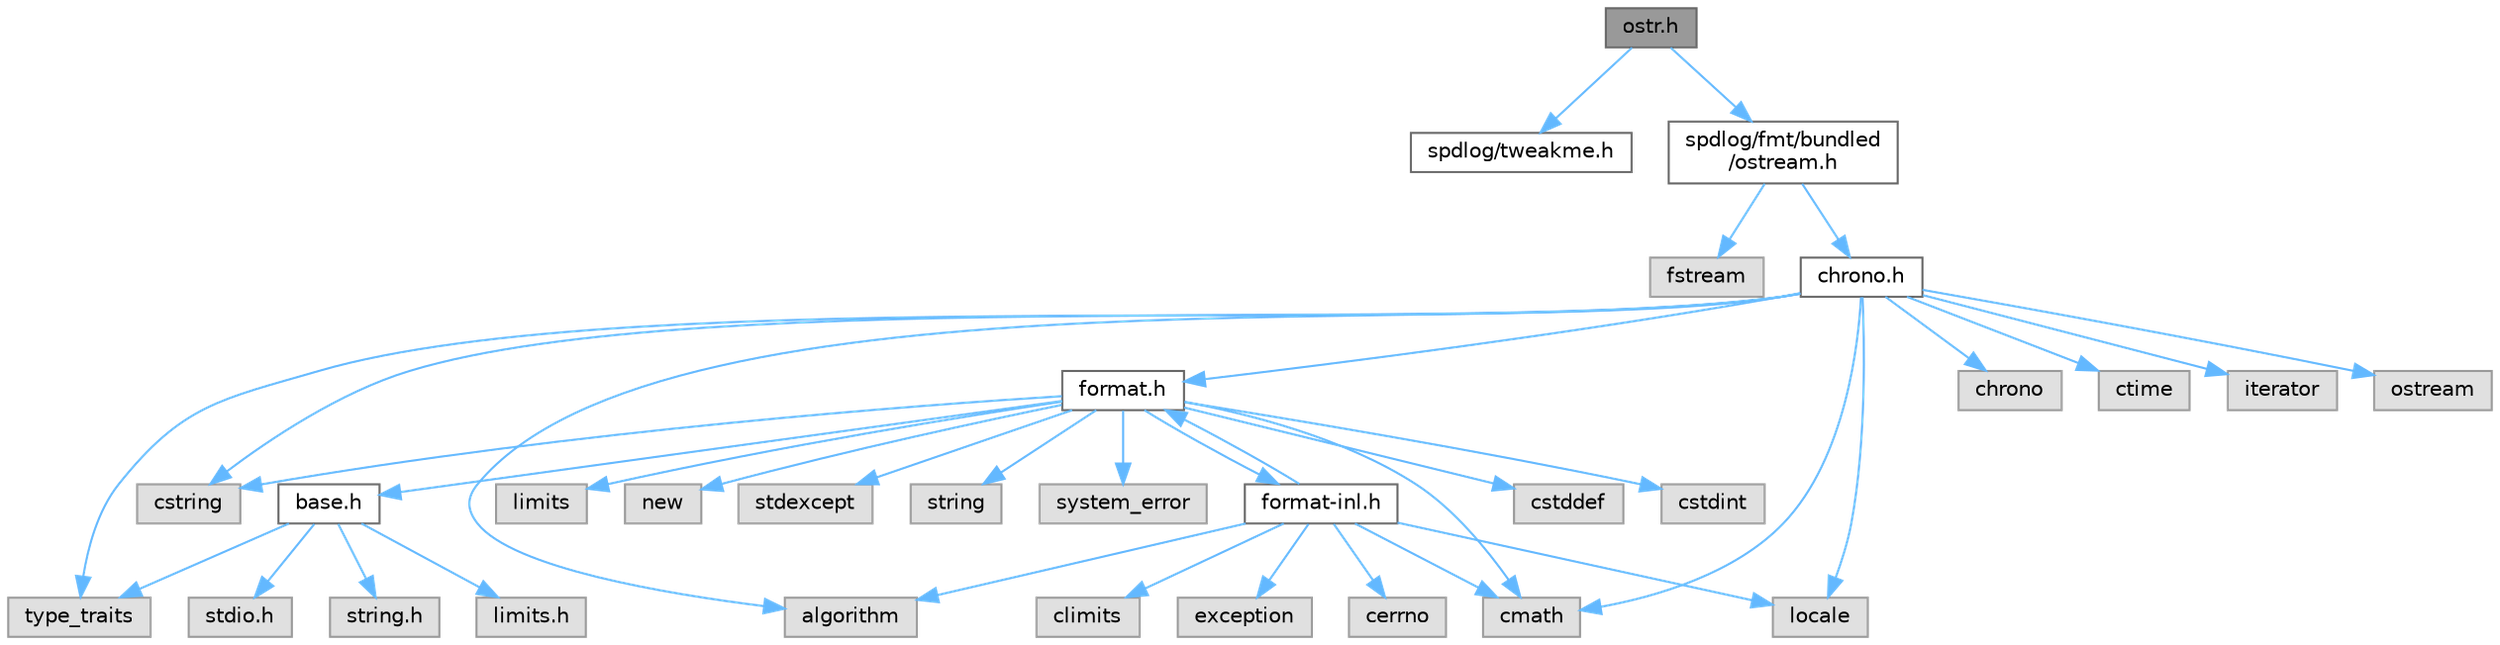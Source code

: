digraph "ostr.h"
{
 // LATEX_PDF_SIZE
  bgcolor="transparent";
  edge [fontname=Helvetica,fontsize=10,labelfontname=Helvetica,labelfontsize=10];
  node [fontname=Helvetica,fontsize=10,shape=box,height=0.2,width=0.4];
  Node1 [id="Node000001",label="ostr.h",height=0.2,width=0.4,color="gray40", fillcolor="grey60", style="filled", fontcolor="black",tooltip=" "];
  Node1 -> Node2 [id="edge1_Node000001_Node000002",color="steelblue1",style="solid",tooltip=" "];
  Node2 [id="Node000002",label="spdlog/tweakme.h",height=0.2,width=0.4,color="grey40", fillcolor="white", style="filled",URL="$tweakme_8h.html",tooltip=" "];
  Node1 -> Node3 [id="edge2_Node000001_Node000003",color="steelblue1",style="solid",tooltip=" "];
  Node3 [id="Node000003",label="spdlog/fmt/bundled\l/ostream.h",height=0.2,width=0.4,color="grey40", fillcolor="white", style="filled",URL="$ostream_8h.html",tooltip=" "];
  Node3 -> Node4 [id="edge3_Node000003_Node000004",color="steelblue1",style="solid",tooltip=" "];
  Node4 [id="Node000004",label="fstream",height=0.2,width=0.4,color="grey60", fillcolor="#E0E0E0", style="filled",tooltip=" "];
  Node3 -> Node5 [id="edge4_Node000003_Node000005",color="steelblue1",style="solid",tooltip=" "];
  Node5 [id="Node000005",label="chrono.h",height=0.2,width=0.4,color="grey40", fillcolor="white", style="filled",URL="$bundled_2chrono_8h.html",tooltip=" "];
  Node5 -> Node6 [id="edge5_Node000005_Node000006",color="steelblue1",style="solid",tooltip=" "];
  Node6 [id="Node000006",label="algorithm",height=0.2,width=0.4,color="grey60", fillcolor="#E0E0E0", style="filled",tooltip=" "];
  Node5 -> Node7 [id="edge6_Node000005_Node000007",color="steelblue1",style="solid",tooltip=" "];
  Node7 [id="Node000007",label="chrono",height=0.2,width=0.4,color="grey60", fillcolor="#E0E0E0", style="filled",tooltip=" "];
  Node5 -> Node8 [id="edge7_Node000005_Node000008",color="steelblue1",style="solid",tooltip=" "];
  Node8 [id="Node000008",label="cmath",height=0.2,width=0.4,color="grey60", fillcolor="#E0E0E0", style="filled",tooltip=" "];
  Node5 -> Node9 [id="edge8_Node000005_Node000009",color="steelblue1",style="solid",tooltip=" "];
  Node9 [id="Node000009",label="cstring",height=0.2,width=0.4,color="grey60", fillcolor="#E0E0E0", style="filled",tooltip=" "];
  Node5 -> Node10 [id="edge9_Node000005_Node000010",color="steelblue1",style="solid",tooltip=" "];
  Node10 [id="Node000010",label="ctime",height=0.2,width=0.4,color="grey60", fillcolor="#E0E0E0", style="filled",tooltip=" "];
  Node5 -> Node11 [id="edge10_Node000005_Node000011",color="steelblue1",style="solid",tooltip=" "];
  Node11 [id="Node000011",label="iterator",height=0.2,width=0.4,color="grey60", fillcolor="#E0E0E0", style="filled",tooltip=" "];
  Node5 -> Node12 [id="edge11_Node000005_Node000012",color="steelblue1",style="solid",tooltip=" "];
  Node12 [id="Node000012",label="locale",height=0.2,width=0.4,color="grey60", fillcolor="#E0E0E0", style="filled",tooltip=" "];
  Node5 -> Node13 [id="edge12_Node000005_Node000013",color="steelblue1",style="solid",tooltip=" "];
  Node13 [id="Node000013",label="ostream",height=0.2,width=0.4,color="grey60", fillcolor="#E0E0E0", style="filled",tooltip=" "];
  Node5 -> Node14 [id="edge13_Node000005_Node000014",color="steelblue1",style="solid",tooltip=" "];
  Node14 [id="Node000014",label="type_traits",height=0.2,width=0.4,color="grey60", fillcolor="#E0E0E0", style="filled",tooltip=" "];
  Node5 -> Node15 [id="edge14_Node000005_Node000015",color="steelblue1",style="solid",tooltip=" "];
  Node15 [id="Node000015",label="format.h",height=0.2,width=0.4,color="grey40", fillcolor="white", style="filled",URL="$format_8h.html",tooltip=" "];
  Node15 -> Node16 [id="edge15_Node000015_Node000016",color="steelblue1",style="solid",tooltip=" "];
  Node16 [id="Node000016",label="base.h",height=0.2,width=0.4,color="grey40", fillcolor="white", style="filled",URL="$base_8h.html",tooltip=" "];
  Node16 -> Node17 [id="edge16_Node000016_Node000017",color="steelblue1",style="solid",tooltip=" "];
  Node17 [id="Node000017",label="limits.h",height=0.2,width=0.4,color="grey60", fillcolor="#E0E0E0", style="filled",tooltip=" "];
  Node16 -> Node18 [id="edge17_Node000016_Node000018",color="steelblue1",style="solid",tooltip=" "];
  Node18 [id="Node000018",label="stdio.h",height=0.2,width=0.4,color="grey60", fillcolor="#E0E0E0", style="filled",tooltip=" "];
  Node16 -> Node19 [id="edge18_Node000016_Node000019",color="steelblue1",style="solid",tooltip=" "];
  Node19 [id="Node000019",label="string.h",height=0.2,width=0.4,color="grey60", fillcolor="#E0E0E0", style="filled",tooltip=" "];
  Node16 -> Node14 [id="edge19_Node000016_Node000014",color="steelblue1",style="solid",tooltip=" "];
  Node15 -> Node8 [id="edge20_Node000015_Node000008",color="steelblue1",style="solid",tooltip=" "];
  Node15 -> Node20 [id="edge21_Node000015_Node000020",color="steelblue1",style="solid",tooltip=" "];
  Node20 [id="Node000020",label="cstddef",height=0.2,width=0.4,color="grey60", fillcolor="#E0E0E0", style="filled",tooltip=" "];
  Node15 -> Node21 [id="edge22_Node000015_Node000021",color="steelblue1",style="solid",tooltip=" "];
  Node21 [id="Node000021",label="cstdint",height=0.2,width=0.4,color="grey60", fillcolor="#E0E0E0", style="filled",tooltip=" "];
  Node15 -> Node9 [id="edge23_Node000015_Node000009",color="steelblue1",style="solid",tooltip=" "];
  Node15 -> Node22 [id="edge24_Node000015_Node000022",color="steelblue1",style="solid",tooltip=" "];
  Node22 [id="Node000022",label="limits",height=0.2,width=0.4,color="grey60", fillcolor="#E0E0E0", style="filled",tooltip=" "];
  Node15 -> Node23 [id="edge25_Node000015_Node000023",color="steelblue1",style="solid",tooltip=" "];
  Node23 [id="Node000023",label="new",height=0.2,width=0.4,color="grey60", fillcolor="#E0E0E0", style="filled",tooltip=" "];
  Node15 -> Node24 [id="edge26_Node000015_Node000024",color="steelblue1",style="solid",tooltip=" "];
  Node24 [id="Node000024",label="stdexcept",height=0.2,width=0.4,color="grey60", fillcolor="#E0E0E0", style="filled",tooltip=" "];
  Node15 -> Node25 [id="edge27_Node000015_Node000025",color="steelblue1",style="solid",tooltip=" "];
  Node25 [id="Node000025",label="string",height=0.2,width=0.4,color="grey60", fillcolor="#E0E0E0", style="filled",tooltip=" "];
  Node15 -> Node26 [id="edge28_Node000015_Node000026",color="steelblue1",style="solid",tooltip=" "];
  Node26 [id="Node000026",label="system_error",height=0.2,width=0.4,color="grey60", fillcolor="#E0E0E0", style="filled",tooltip=" "];
  Node15 -> Node27 [id="edge29_Node000015_Node000027",color="steelblue1",style="solid",tooltip=" "];
  Node27 [id="Node000027",label="format-inl.h",height=0.2,width=0.4,color="grey40", fillcolor="white", style="filled",URL="$format-inl_8h.html",tooltip=" "];
  Node27 -> Node6 [id="edge30_Node000027_Node000006",color="steelblue1",style="solid",tooltip=" "];
  Node27 -> Node28 [id="edge31_Node000027_Node000028",color="steelblue1",style="solid",tooltip=" "];
  Node28 [id="Node000028",label="cerrno",height=0.2,width=0.4,color="grey60", fillcolor="#E0E0E0", style="filled",tooltip=" "];
  Node27 -> Node29 [id="edge32_Node000027_Node000029",color="steelblue1",style="solid",tooltip=" "];
  Node29 [id="Node000029",label="climits",height=0.2,width=0.4,color="grey60", fillcolor="#E0E0E0", style="filled",tooltip=" "];
  Node27 -> Node8 [id="edge33_Node000027_Node000008",color="steelblue1",style="solid",tooltip=" "];
  Node27 -> Node30 [id="edge34_Node000027_Node000030",color="steelblue1",style="solid",tooltip=" "];
  Node30 [id="Node000030",label="exception",height=0.2,width=0.4,color="grey60", fillcolor="#E0E0E0", style="filled",tooltip=" "];
  Node27 -> Node15 [id="edge35_Node000027_Node000015",color="steelblue1",style="solid",tooltip=" "];
  Node27 -> Node12 [id="edge36_Node000027_Node000012",color="steelblue1",style="solid",tooltip=" "];
}
